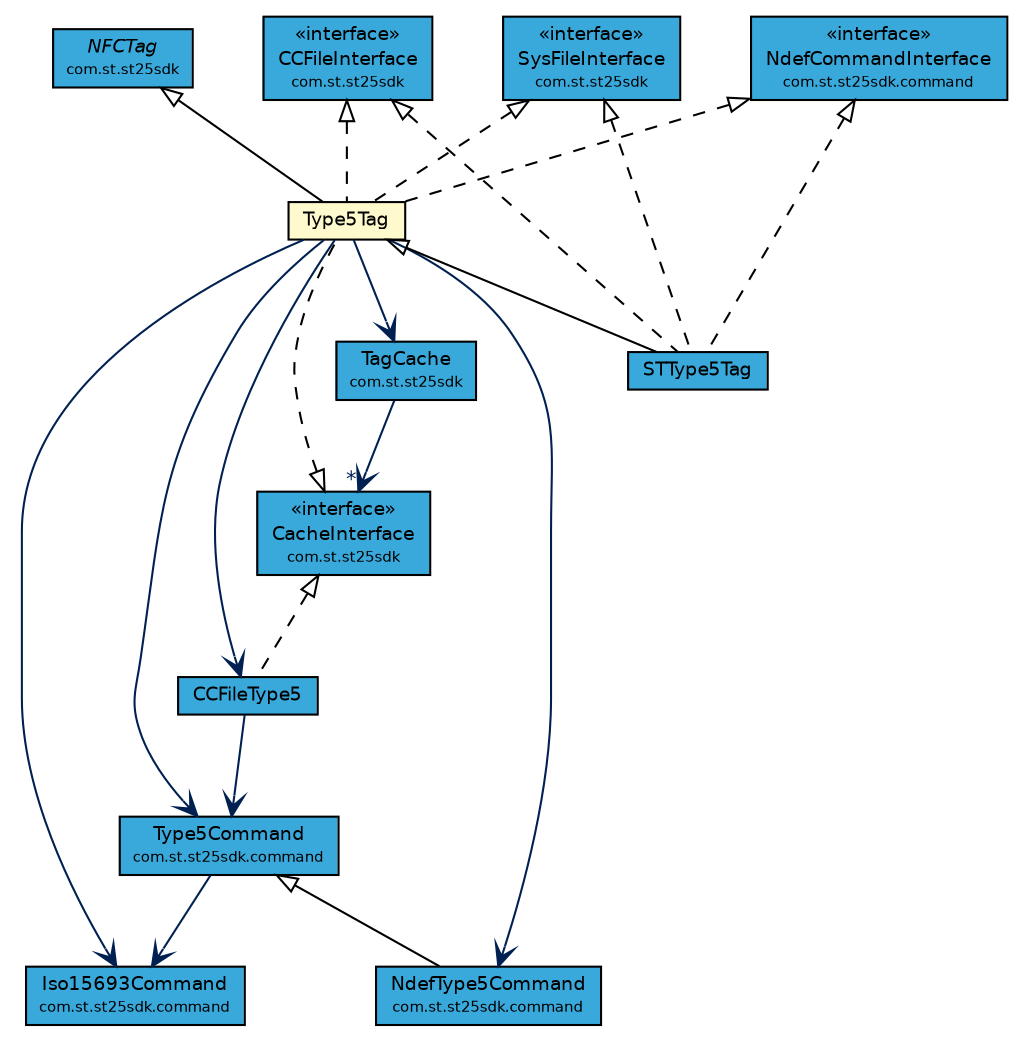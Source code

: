 #!/usr/local/bin/dot
#
# Class diagram 
# Generated by UMLGraph version R5_7_2-3-gee82a7 (http://www.umlgraph.org/)
#

digraph G {
	edge [fontname="Helvetica",fontsize=10,labelfontname="Helvetica",labelfontsize=10];
	node [fontname="Helvetica",fontsize=10,shape=plaintext];
	nodesep=0.25;
	ranksep=0.5;
	// com.st.st25sdk.CCFileInterface
	c37067 [label=<<table title="com.st.st25sdk.CCFileInterface" border="0" cellborder="1" cellspacing="0" cellpadding="2" port="p" bgcolor="#39a9dc" href="../CCFileInterface.html">
		<tr><td><table border="0" cellspacing="0" cellpadding="1">
<tr><td align="center" balign="center"> &#171;interface&#187; </td></tr>
<tr><td align="center" balign="center"> CCFileInterface </td></tr>
<tr><td align="center" balign="center"><font point-size="7.0"> com.st.st25sdk </font></td></tr>
		</table></td></tr>
		</table>>, URL="../CCFileInterface.html", fontname="Helvetica", fontcolor="black", fontsize=9.0];
	// com.st.st25sdk.NFCTag
	c37068 [label=<<table title="com.st.st25sdk.NFCTag" border="0" cellborder="1" cellspacing="0" cellpadding="2" port="p" bgcolor="#39a9dc" href="../NFCTag.html">
		<tr><td><table border="0" cellspacing="0" cellpadding="1">
<tr><td align="center" balign="center"><font face="Helvetica-Oblique"> NFCTag </font></td></tr>
<tr><td align="center" balign="center"><font point-size="7.0"> com.st.st25sdk </font></td></tr>
		</table></td></tr>
		</table>>, URL="../NFCTag.html", fontname="Helvetica", fontcolor="black", fontsize=9.0];
	// com.st.st25sdk.CacheInterface
	c37083 [label=<<table title="com.st.st25sdk.CacheInterface" border="0" cellborder="1" cellspacing="0" cellpadding="2" port="p" bgcolor="#39a9dc" href="../CacheInterface.html">
		<tr><td><table border="0" cellspacing="0" cellpadding="1">
<tr><td align="center" balign="center"> &#171;interface&#187; </td></tr>
<tr><td align="center" balign="center"> CacheInterface </td></tr>
<tr><td align="center" balign="center"><font point-size="7.0"> com.st.st25sdk </font></td></tr>
		</table></td></tr>
		</table>>, URL="../CacheInterface.html", fontname="Helvetica", fontcolor="black", fontsize=9.0];
	// com.st.st25sdk.TagCache
	c37084 [label=<<table title="com.st.st25sdk.TagCache" border="0" cellborder="1" cellspacing="0" cellpadding="2" port="p" bgcolor="#39a9dc" href="../TagCache.html">
		<tr><td><table border="0" cellspacing="0" cellpadding="1">
<tr><td align="center" balign="center"> TagCache </td></tr>
<tr><td align="center" balign="center"><font point-size="7.0"> com.st.st25sdk </font></td></tr>
		</table></td></tr>
		</table>>, URL="../TagCache.html", fontname="Helvetica", fontcolor="black", fontsize=9.0];
	// com.st.st25sdk.SysFileInterface
	c37086 [label=<<table title="com.st.st25sdk.SysFileInterface" border="0" cellborder="1" cellspacing="0" cellpadding="2" port="p" bgcolor="#39a9dc" href="../SysFileInterface.html">
		<tr><td><table border="0" cellspacing="0" cellpadding="1">
<tr><td align="center" balign="center"> &#171;interface&#187; </td></tr>
<tr><td align="center" balign="center"> SysFileInterface </td></tr>
<tr><td align="center" balign="center"><font point-size="7.0"> com.st.st25sdk </font></td></tr>
		</table></td></tr>
		</table>>, URL="../SysFileInterface.html", fontname="Helvetica", fontcolor="black", fontsize=9.0];
	// com.st.st25sdk.command.Type5Command
	c37105 [label=<<table title="com.st.st25sdk.command.Type5Command" border="0" cellborder="1" cellspacing="0" cellpadding="2" port="p" bgcolor="#39a9dc" href="../command/Type5Command.html">
		<tr><td><table border="0" cellspacing="0" cellpadding="1">
<tr><td align="center" balign="center"> Type5Command </td></tr>
<tr><td align="center" balign="center"><font point-size="7.0"> com.st.st25sdk.command </font></td></tr>
		</table></td></tr>
		</table>>, URL="../command/Type5Command.html", fontname="Helvetica", fontcolor="black", fontsize=9.0];
	// com.st.st25sdk.command.Iso15693Command
	c37106 [label=<<table title="com.st.st25sdk.command.Iso15693Command" border="0" cellborder="1" cellspacing="0" cellpadding="2" port="p" bgcolor="#39a9dc" href="../command/Iso15693Command.html">
		<tr><td><table border="0" cellspacing="0" cellpadding="1">
<tr><td align="center" balign="center"> Iso15693Command </td></tr>
<tr><td align="center" balign="center"><font point-size="7.0"> com.st.st25sdk.command </font></td></tr>
		</table></td></tr>
		</table>>, URL="../command/Iso15693Command.html", fontname="Helvetica", fontcolor="black", fontsize=9.0];
	// com.st.st25sdk.command.NdefCommandInterface
	c37108 [label=<<table title="com.st.st25sdk.command.NdefCommandInterface" border="0" cellborder="1" cellspacing="0" cellpadding="2" port="p" bgcolor="#39a9dc" href="../command/NdefCommandInterface.html">
		<tr><td><table border="0" cellspacing="0" cellpadding="1">
<tr><td align="center" balign="center"> &#171;interface&#187; </td></tr>
<tr><td align="center" balign="center"> NdefCommandInterface </td></tr>
<tr><td align="center" balign="center"><font point-size="7.0"> com.st.st25sdk.command </font></td></tr>
		</table></td></tr>
		</table>>, URL="../command/NdefCommandInterface.html", fontname="Helvetica", fontcolor="black", fontsize=9.0];
	// com.st.st25sdk.command.NdefType5Command
	c37119 [label=<<table title="com.st.st25sdk.command.NdefType5Command" border="0" cellborder="1" cellspacing="0" cellpadding="2" port="p" bgcolor="#39a9dc" href="../command/NdefType5Command.html">
		<tr><td><table border="0" cellspacing="0" cellpadding="1">
<tr><td align="center" balign="center"> NdefType5Command </td></tr>
<tr><td align="center" balign="center"><font point-size="7.0"> com.st.st25sdk.command </font></td></tr>
		</table></td></tr>
		</table>>, URL="../command/NdefType5Command.html", fontname="Helvetica", fontcolor="black", fontsize=9.0];
	// com.st.st25sdk.type5.Type5Tag
	c37191 [label=<<table title="com.st.st25sdk.type5.Type5Tag" border="0" cellborder="1" cellspacing="0" cellpadding="2" port="p" bgcolor="lemonChiffon" href="./Type5Tag.html">
		<tr><td><table border="0" cellspacing="0" cellpadding="1">
<tr><td align="center" balign="center"> Type5Tag </td></tr>
		</table></td></tr>
		</table>>, URL="./Type5Tag.html", fontname="Helvetica", fontcolor="black", fontsize=9.0];
	// com.st.st25sdk.type5.STType5Tag
	c37192 [label=<<table title="com.st.st25sdk.type5.STType5Tag" border="0" cellborder="1" cellspacing="0" cellpadding="2" port="p" bgcolor="#39a9dc" href="./STType5Tag.html">
		<tr><td><table border="0" cellspacing="0" cellpadding="1">
<tr><td align="center" balign="center"> STType5Tag </td></tr>
		</table></td></tr>
		</table>>, URL="./STType5Tag.html", fontname="Helvetica", fontcolor="black", fontsize=9.0];
	// com.st.st25sdk.type5.CCFileType5
	c37198 [label=<<table title="com.st.st25sdk.type5.CCFileType5" border="0" cellborder="1" cellspacing="0" cellpadding="2" port="p" bgcolor="#39a9dc" href="./CCFileType5.html">
		<tr><td><table border="0" cellspacing="0" cellpadding="1">
<tr><td align="center" balign="center"> CCFileType5 </td></tr>
		</table></td></tr>
		</table>>, URL="./CCFileType5.html", fontname="Helvetica", fontcolor="black", fontsize=9.0];
	//com.st.st25sdk.command.NdefType5Command extends com.st.st25sdk.command.Type5Command
	c37105:p -> c37119:p [dir=back,arrowtail=empty];
	//com.st.st25sdk.type5.Type5Tag extends com.st.st25sdk.NFCTag
	c37068:p -> c37191:p [dir=back,arrowtail=empty];
	//com.st.st25sdk.type5.Type5Tag implements com.st.st25sdk.CCFileInterface
	c37067:p -> c37191:p [dir=back,arrowtail=empty,style=dashed];
	//com.st.st25sdk.type5.Type5Tag implements com.st.st25sdk.SysFileInterface
	c37086:p -> c37191:p [dir=back,arrowtail=empty,style=dashed];
	//com.st.st25sdk.type5.Type5Tag implements com.st.st25sdk.CacheInterface
	c37083:p -> c37191:p [dir=back,arrowtail=empty,style=dashed];
	//com.st.st25sdk.type5.Type5Tag implements com.st.st25sdk.command.NdefCommandInterface
	c37108:p -> c37191:p [dir=back,arrowtail=empty,style=dashed];
	//com.st.st25sdk.type5.STType5Tag extends com.st.st25sdk.type5.Type5Tag
	c37191:p -> c37192:p [dir=back,arrowtail=empty];
	//com.st.st25sdk.type5.STType5Tag implements com.st.st25sdk.CCFileInterface
	c37067:p -> c37192:p [dir=back,arrowtail=empty,style=dashed];
	//com.st.st25sdk.type5.STType5Tag implements com.st.st25sdk.SysFileInterface
	c37086:p -> c37192:p [dir=back,arrowtail=empty,style=dashed];
	//com.st.st25sdk.type5.STType5Tag implements com.st.st25sdk.command.NdefCommandInterface
	c37108:p -> c37192:p [dir=back,arrowtail=empty,style=dashed];
	//com.st.st25sdk.type5.CCFileType5 implements com.st.st25sdk.CacheInterface
	c37083:p -> c37198:p [dir=back,arrowtail=empty,style=dashed];
	// com.st.st25sdk.TagCache NAVASSOC com.st.st25sdk.CacheInterface
	c37084:p -> c37083:p [taillabel="", label="", headlabel="*", fontname="Helvetica", fontcolor="#002052", fontsize=10.0, color="#002052", arrowhead=open];
	// com.st.st25sdk.command.Type5Command NAVASSOC com.st.st25sdk.command.Iso15693Command
	c37105:p -> c37106:p [taillabel="", label="", headlabel="", fontname="Helvetica", fontcolor="#002052", fontsize=10.0, color="#002052", arrowhead=open];
	// com.st.st25sdk.type5.Type5Tag NAVASSOC com.st.st25sdk.type5.CCFileType5
	c37191:p -> c37198:p [taillabel="", label="", headlabel="", fontname="Helvetica", fontcolor="#002052", fontsize=10.0, color="#002052", arrowhead=open];
	// com.st.st25sdk.type5.Type5Tag NAVASSOC com.st.st25sdk.command.Type5Command
	c37191:p -> c37105:p [taillabel="", label="", headlabel="", fontname="Helvetica", fontcolor="#002052", fontsize=10.0, color="#002052", arrowhead=open];
	// com.st.st25sdk.type5.Type5Tag NAVASSOC com.st.st25sdk.command.Iso15693Command
	c37191:p -> c37106:p [taillabel="", label="", headlabel="", fontname="Helvetica", fontcolor="#002052", fontsize=10.0, color="#002052", arrowhead=open];
	// com.st.st25sdk.type5.Type5Tag NAVASSOC com.st.st25sdk.command.NdefType5Command
	c37191:p -> c37119:p [taillabel="", label="", headlabel="", fontname="Helvetica", fontcolor="#002052", fontsize=10.0, color="#002052", arrowhead=open];
	// com.st.st25sdk.type5.Type5Tag NAVASSOC com.st.st25sdk.TagCache
	c37191:p -> c37084:p [taillabel="", label="", headlabel="", fontname="Helvetica", fontcolor="#002052", fontsize=10.0, color="#002052", arrowhead=open];
	// com.st.st25sdk.type5.CCFileType5 NAVASSOC com.st.st25sdk.command.Type5Command
	c37198:p -> c37105:p [taillabel="", label="", headlabel="", fontname="Helvetica", fontcolor="#002052", fontsize=10.0, color="#002052", arrowhead=open];
}


